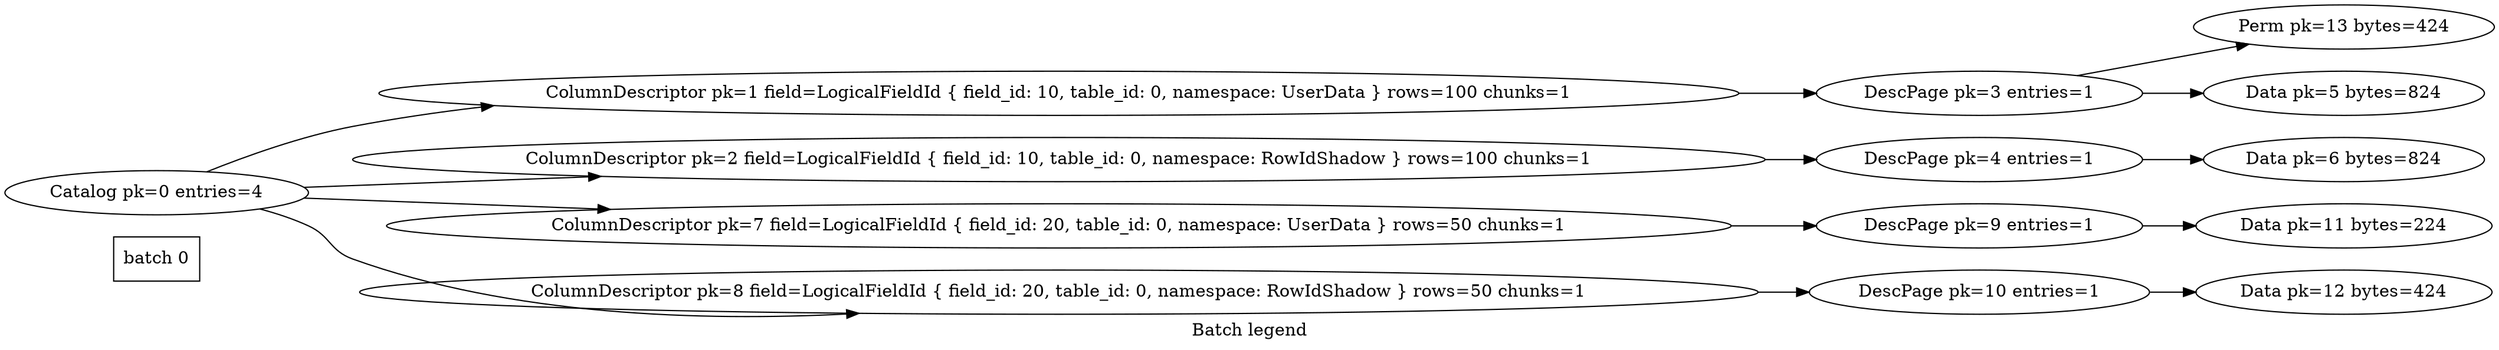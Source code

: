 digraph storage {
    l0 [label="batch 0" shape=box style=filled fillcolor=white];
    label="Batch legend";
  n0 -> n1;
  n0 -> n2;
  n0 -> n7;
  n0 -> n8;
  n0 [label="Catalog pk=0 entries=4" style=filled fillcolor=white];
  n1 -> n3;
  n1 [label="ColumnDescriptor pk=1 field=LogicalFieldId { field_id: 10, table_id: 0, namespace: UserData } rows=100 chunks=1" style=filled fillcolor=white];
  n10 -> n12;
  n10 [label="DescPage pk=10 entries=1" style=filled fillcolor=white];
  n11 [label="Data pk=11 bytes=224" style=filled fillcolor=white];
  n12 [label="Data pk=12 bytes=424" style=filled fillcolor=white];
  n13 [label="Perm pk=13 bytes=424" style=filled fillcolor=white];
  n2 -> n4;
  n2 [label="ColumnDescriptor pk=2 field=LogicalFieldId { field_id: 10, table_id: 0, namespace: RowIdShadow } rows=100 chunks=1" style=filled fillcolor=white];
  n3 -> n13;
  n3 -> n5;
  n3 [label="DescPage pk=3 entries=1" style=filled fillcolor=white];
  n4 -> n6;
  n4 [label="DescPage pk=4 entries=1" style=filled fillcolor=white];
  n5 [label="Data pk=5 bytes=824" style=filled fillcolor=white];
  n6 [label="Data pk=6 bytes=824" style=filled fillcolor=white];
  n7 -> n9;
  n7 [label="ColumnDescriptor pk=7 field=LogicalFieldId { field_id: 20, table_id: 0, namespace: UserData } rows=50 chunks=1" style=filled fillcolor=white];
  n8 -> n10;
  n8 [label="ColumnDescriptor pk=8 field=LogicalFieldId { field_id: 20, table_id: 0, namespace: RowIdShadow } rows=50 chunks=1" style=filled fillcolor=white];
  n9 -> n11;
  n9 [label="DescPage pk=9 entries=1" style=filled fillcolor=white];
  node [shape=box, fontname="monospace"];
  rankdir=LR;
  subgraph cluster_legend {
  }
}
